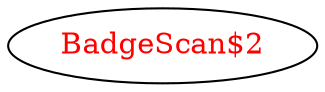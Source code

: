 digraph dependencyGraph {
 concentrate=true;
 ranksep="2.0";
 rankdir="LR"; 
 splines="ortho";
"BadgeScan$2" [fontcolor="red"];
}